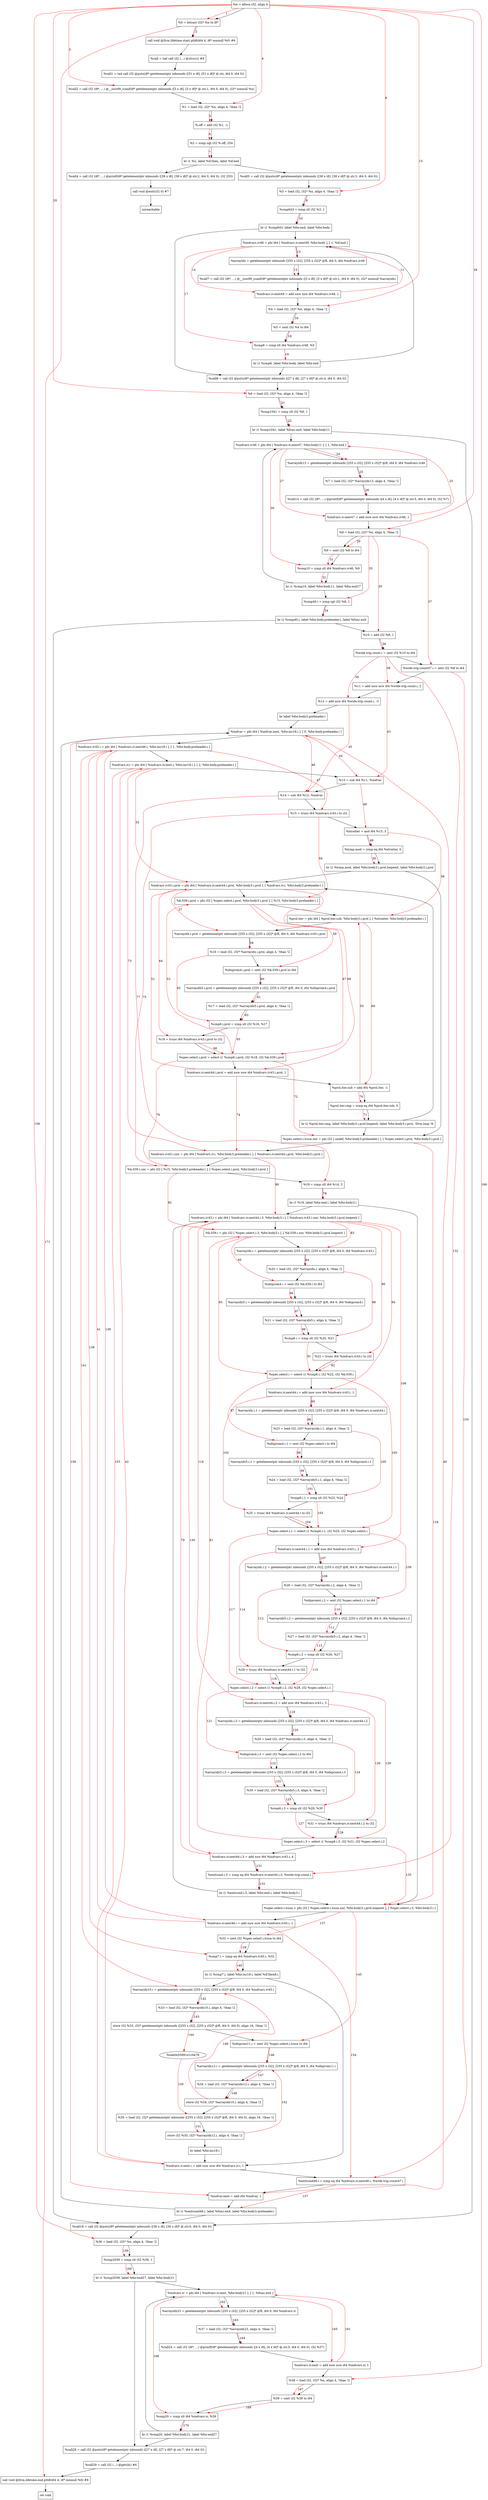digraph "CDFG for'main' function" {
	Node0x55891e1bb3e8[shape=record, label="  %n = alloca i32, align 4"]
	Node0x55891e1bb0c8[shape=record, label="  %0 = bitcast i32* %n to i8*"]
	Node0x55891e1c2088[shape=record, label="  call void @llvm.lifetime.start.p0i8(i64 4, i8* nonnull %0) #6"]
	Node0x55891e1c2238[shape=record, label="  %call = tail call i32 (...) @clrscr() #6"]
	Node0x55891e1c24c0[shape=record, label="  %call1 = tail call i32 @puts(i8* getelementptr inbounds ([51 x i8], [51 x i8]* @.str, i64 0, i64 0))"]
	Node0x55891e1c27b8[shape=record, label="  %call2 = call i32 (i8*, ...) @__isoc99_scanf(i8* getelementptr inbounds ([3 x i8], [3 x i8]* @.str.1, i64 0, i64 0), i32* nonnull %n)"]
	Node0x55891e1c2878[shape=record, label="  %1 = load i32, i32* %n, align 4, !tbaa !2"]
	Node0x55891e1c2940[shape=record, label="  %.off = add i32 %1, -1"]
	Node0x55891e1c29e0[shape=record, label="  %2 = icmp ugt i32 %.off, 254"]
	Node0x55891e1c2c18[shape=record, label="  br i1 %2, label %if.then, label %if.end"]
	Node0x55891e1c2e38[shape=record, label="  %call4 = call i32 (i8*, ...) @printf(i8* getelementptr inbounds ([38 x i8], [38 x i8]* @.str.2, i64 0, i64 0), i32 255)"]
	Node0x55891e1be7e0[shape=record, label="  call void @exit(i32 0) #7"]
	Node0x55891e1be8a0[shape=record, label="  unreachable"]
	Node0x55891e1be990[shape=record, label="  %call5 = call i32 @puts(i8* getelementptr inbounds ([38 x i8], [38 x i8]* @.str.3, i64 0, i64 0))"]
	Node0x55891e1c2b88[shape=record, label="  %3 = load i32, i32* %n, align 4, !tbaa !2"]
	Node0x55891e1bea60[shape=record, label="  %cmp643 = icmp slt i32 %3, 1"]
	Node0x55891e1bee58[shape=record, label="  br i1 %cmp643, label %for.end, label %for.body"]
	Node0x55891e1c4038[shape=record, label="  %indvars.iv48 = phi i64 [ %indvars.iv.next49, %for.body ], [ 1, %if.end ]"]
	Node0x55891e1c4118[shape=record, label="  %arrayidx = getelementptr inbounds [255 x i32], [255 x i32]* @R, i64 0, i64 %indvars.iv48"]
	Node0x55891e1c4208[shape=record, label="  %call7 = call i32 (i8*, ...) @__isoc99_scanf(i8* getelementptr inbounds ([3 x i8], [3 x i8]* @.str.1, i64 0, i64 0), i32* nonnull %arrayidx)"]
	Node0x55891e1c4310[shape=record, label="  %indvars.iv.next49 = add nuw nsw i64 %indvars.iv48, 1"]
	Node0x55891e1bedc8[shape=record, label="  %4 = load i32, i32* %n, align 4, !tbaa !2"]
	Node0x55891e1c43b8[shape=record, label="  %5 = sext i32 %4 to i64"]
	Node0x55891e1c4430[shape=record, label="  %cmp6 = icmp slt i64 %indvars.iv48, %5"]
	Node0x55891e1c44b8[shape=record, label="  br i1 %cmp6, label %for.body, label %for.end"]
	Node0x55891e1c45d0[shape=record, label="  %call8 = call i32 @puts(i8* getelementptr inbounds ([27 x i8], [27 x i8]* @.str.4, i64 0, i64 0))"]
	Node0x55891e1beb48[shape=record, label="  %6 = load i32, i32* %n, align 4, !tbaa !2"]
	Node0x55891e1c46a0[shape=record, label="  %cmp1041 = icmp slt i32 %6, 1"]
	Node0x55891e1c48a8[shape=record, label="  br i1 %cmp1041, label %func.exit, label %for.body11"]
	Node0x55891e1c4978[shape=record, label="  %indvars.iv46 = phi i64 [ %indvars.iv.next47, %for.body11 ], [ 1, %for.end ]"]
	Node0x55891e1c4a58[shape=record, label="  %arrayidx13 = getelementptr inbounds [255 x i32], [255 x i32]* @R, i64 0, i64 %indvars.iv46"]
	Node0x55891e1c4af8[shape=record, label="  %7 = load i32, i32* %arrayidx13, align 4, !tbaa !2"]
	Node0x55891e1c4c28[shape=record, label="  %call14 = call i32 (i8*, ...) @printf(i8* getelementptr inbounds ([4 x i8], [4 x i8]* @.str.5, i64 0, i64 0), i32 %7)"]
	Node0x55891e1c5050[shape=record, label="  %indvars.iv.next47 = add nuw nsw i64 %indvars.iv46, 1"]
	Node0x55891e1c4818[shape=record, label="  %8 = load i32, i32* %n, align 4, !tbaa !2"]
	Node0x55891e1c5138[shape=record, label="  %9 = sext i32 %8 to i64"]
	Node0x55891e1c51b0[shape=record, label="  %cmp10 = icmp slt i64 %indvars.iv46, %9"]
	Node0x55891e1c5298[shape=record, label="  br i1 %cmp10, label %for.body11, label %for.end17"]
	Node0x55891e1c5310[shape=record, label="  %cmp40.i = icmp sgt i32 %8, 1"]
	Node0x55891e1c5458[shape=record, label="  br i1 %cmp40.i, label %for.body.preheader.i, label %func.exit"]
	Node0x55891e1c5500[shape=record, label="  %10 = add i32 %8, 1"]
	Node0x55891e1c5208[shape=record, label="  %wide.trip.count.i = zext i32 %10 to i64"]
	Node0x55891e1c5588[shape=record, label="  %wide.trip.count47.i = zext i32 %8 to i64"]
	Node0x55891e1c5690[shape=record, label="  %11 = add nuw nsw i64 %wide.trip.count.i, 2"]
	Node0x55891e1c5700[shape=record, label="  %12 = add nsw i64 %wide.trip.count.i, -3"]
	Node0x55891e1c5808[shape=record, label="  br label %for.body3.preheader.i"]
	Node0x55891e1c5998[shape=record, label="  %indvar = phi i64 [ %indvar.next, %for.inc18.i ], [ 0, %for.body.preheader.i ]"]
	Node0x55891e1c5b18[shape=record, label="  %indvars.iv45.i = phi i64 [ %indvars.iv.next46.i, %for.inc18.i ], [ 1, %for.body.preheader.i ]"]
	Node0x55891e1c5cc8[shape=record, label="  %indvars.iv.i = phi i64 [ %indvars.iv.next.i, %for.inc18.i ], [ 2, %for.body.preheader.i ]"]
	Node0x55891e1c5d90[shape=record, label="  %13 = sub i64 %11, %indvar"]
	Node0x55891e1c5e00[shape=record, label="  %14 = sub i64 %12, %indvar"]
	Node0x55891e1c5e58[shape=record, label="  %15 = trunc i64 %indvars.iv45.i to i32"]
	Node0x55891e1c5ed0[shape=record, label="  %xtraiter = and i64 %13, 3"]
	Node0x55891e1c5f40[shape=record, label="  %lcmp.mod = icmp eq i64 %xtraiter, 0"]
	Node0x55891e1c6248[shape=record, label="  br i1 %lcmp.mod, label %for.body3.i.prol.loopexit, label %for.body3.i.prol"]
	Node0x55891e1c6398[shape=record, label="  %indvars.iv43.i.prol = phi i64 [ %indvars.iv.next44.i.prol, %for.body3.i.prol ], [ %indvars.iv.i, %for.body3.preheader.i ]"]
	Node0x55891e1c6528[shape=record, label="  %k.039.i.prol = phi i32 [ %spec.select.i.prol, %for.body3.i.prol ], [ %15, %for.body3.preheader.i ]"]
	Node0x55891e1c66b8[shape=record, label="  %prol.iter = phi i64 [ %prol.iter.sub, %for.body3.i.prol ], [ %xtraiter, %for.body3.preheader.i ]"]
	Node0x55891e1c67c8[shape=record, label="  %arrayidx.i.prol = getelementptr inbounds [255 x i32], [255 x i32]* @R, i64 0, i64 %indvars.iv43.i.prol"]
	Node0x55891e1c6838[shape=record, label="  %16 = load i32, i32* %arrayidx.i.prol, align 4, !tbaa !2"]
	Node0x55891e1c6898[shape=record, label="  %idxprom4.i.prol = sext i32 %k.039.i.prol to i64"]
	Node0x55891e1c6958[shape=record, label="  %arrayidx5.i.prol = getelementptr inbounds [255 x i32], [255 x i32]* @R, i64 0, i64 %idxprom4.i.prol"]
	Node0x55891e1c6a28[shape=record, label="  %17 = load i32, i32* %arrayidx5.i.prol, align 4, !tbaa !2"]
	Node0x55891e1c6aa0[shape=record, label="  %cmp6.i.prol = icmp slt i32 %16, %17"]
	Node0x55891e1c6b28[shape=record, label="  %18 = trunc i64 %indvars.iv43.i.prol to i32"]
	Node0x55891e1c50d8[shape=record, label="  %spec.select.i.prol = select i1 %cmp6.i.prol, i32 %18, i32 %k.039.i.prol"]
	Node0x55891e1c71c0[shape=record, label="  %indvars.iv.next44.i.prol = add nuw nsw i64 %indvars.iv43.i.prol, 1"]
	Node0x55891e1c7230[shape=record, label="  %prol.iter.sub = add i64 %prol.iter, -1"]
	Node0x55891e1c72a0[shape=record, label="  %prol.iter.cmp = icmp eq i64 %prol.iter.sub, 0"]
	Node0x55891e1c7328[shape=record, label="  br i1 %prol.iter.cmp, label %for.body3.i.prol.loopexit, label %for.body3.i.prol, !llvm.loop !6"]
	Node0x55891e1c7488[shape=record, label="  %spec.select.i.lcssa.unr = phi i32 [ undef, %for.body3.preheader.i ], [ %spec.select.i.prol, %for.body3.i.prol ]"]
	Node0x55891e1c7528[shape=record, label="  %indvars.iv43.i.unr = phi i64 [ %indvars.iv.i, %for.body3.preheader.i ], [ %indvars.iv.next44.i.prol, %for.body3.i.prol ]"]
	Node0x55891e1c75c8[shape=record, label="  %k.039.i.unr = phi i32 [ %15, %for.body3.preheader.i ], [ %spec.select.i.prol, %for.body3.i.prol ]"]
	Node0x55891e1c7690[shape=record, label="  %19 = icmp ult i64 %14, 3"]
	Node0x55891e1c77b8[shape=record, label="  br i1 %19, label %for.end.i, label %for.body3.i"]
	Node0x55891e1c7858[shape=record, label="  %indvars.iv43.i = phi i64 [ %indvars.iv.next44.i.3, %for.body3.i ], [ %indvars.iv43.i.unr, %for.body3.i.prol.loopexit ]"]
	Node0x55891e1c7988[shape=record, label="  %k.039.i = phi i32 [ %spec.select.i.3, %for.body3.i ], [ %k.039.i.unr, %for.body3.i.prol.loopexit ]"]
	Node0x55891e1c7a88[shape=record, label="  %arrayidx.i = getelementptr inbounds [255 x i32], [255 x i32]* @R, i64 0, i64 %indvars.iv43.i"]
	Node0x55891e1c64a8[shape=record, label="  %20 = load i32, i32* %arrayidx.i, align 4, !tbaa !2"]
	Node0x55891e1c7af8[shape=record, label="  %idxprom4.i = sext i32 %k.039.i to i64"]
	Node0x55891e1c7b88[shape=record, label="  %arrayidx5.i = getelementptr inbounds [255 x i32], [255 x i32]* @R, i64 0, i64 %idxprom4.i"]
	Node0x55891e1c7c28[shape=record, label="  %21 = load i32, i32* %arrayidx5.i, align 4, !tbaa !2"]
	Node0x55891e1c7ca0[shape=record, label="  %cmp6.i = icmp slt i32 %20, %21"]
	Node0x55891e1c7d18[shape=record, label="  %22 = trunc i64 %indvars.iv43.i to i32"]
	Node0x55891e1c7da8[shape=record, label="  %spec.select.i = select i1 %cmp6.i, i32 %22, i32 %k.039.i"]
	Node0x55891e1c7e80[shape=record, label="  %indvars.iv.next44.i = add nuw nsw i64 %indvars.iv43.i, 1"]
	Node0x55891e1c7f98[shape=record, label="  %arrayidx.i.1 = getelementptr inbounds [255 x i32], [255 x i32]* @R, i64 0, i64 %indvars.iv.next44.i"]
	Node0x55891e1c8008[shape=record, label="  %23 = load i32, i32* %arrayidx.i.1, align 4, !tbaa !2"]
	Node0x55891e1c8068[shape=record, label="  %idxprom4.i.1 = sext i32 %spec.select.i to i64"]
	Node0x55891e1c80f8[shape=record, label="  %arrayidx5.i.1 = getelementptr inbounds [255 x i32], [255 x i32]* @R, i64 0, i64 %idxprom4.i.1"]
	Node0x55891e1c8198[shape=record, label="  %24 = load i32, i32* %arrayidx5.i.1, align 4, !tbaa !2"]
	Node0x55891e1c8210[shape=record, label="  %cmp6.i.1 = icmp slt i32 %23, %24"]
	Node0x55891e1c82f8[shape=record, label="  %25 = trunc i64 %indvars.iv.next44.i to i32"]
	Node0x55891e1c8388[shape=record, label="  %spec.select.i.1 = select i1 %cmp6.i.1, i32 %25, i32 %spec.select.i"]
	Node0x55891e1c8400[shape=record, label="  %indvars.iv.next44.i.1 = add nsw i64 %indvars.iv43.i, 2"]
	Node0x55891e1c84e8[shape=record, label="  %arrayidx.i.2 = getelementptr inbounds [255 x i32], [255 x i32]* @R, i64 0, i64 %indvars.iv.next44.i.1"]
	Node0x55891e1c8558[shape=record, label="  %26 = load i32, i32* %arrayidx.i.2, align 4, !tbaa !2"]
	Node0x55891e1c85b8[shape=record, label="  %idxprom4.i.2 = sext i32 %spec.select.i.1 to i64"]
	Node0x55891e1c8648[shape=record, label="  %arrayidx5.i.2 = getelementptr inbounds [255 x i32], [255 x i32]* @R, i64 0, i64 %idxprom4.i.2"]
	Node0x55891e1c86e8[shape=record, label="  %27 = load i32, i32* %arrayidx5.i.2, align 4, !tbaa !2"]
	Node0x55891e1c8760[shape=record, label="  %cmp6.i.2 = icmp slt i32 %26, %27"]
	Node0x55891e1c8848[shape=record, label="  %28 = trunc i64 %indvars.iv.next44.i.1 to i32"]
	Node0x55891e1c88d8[shape=record, label="  %spec.select.i.2 = select i1 %cmp6.i.2, i32 %28, i32 %spec.select.i.1"]
	Node0x55891e1c8950[shape=record, label="  %indvars.iv.next44.i.2 = add nsw i64 %indvars.iv43.i, 3"]
	Node0x55891e1c8a38[shape=record, label="  %arrayidx.i.3 = getelementptr inbounds [255 x i32], [255 x i32]* @R, i64 0, i64 %indvars.iv.next44.i.2"]
	Node0x55891e1c8aa8[shape=record, label="  %29 = load i32, i32* %arrayidx.i.3, align 4, !tbaa !2"]
	Node0x55891e1c8b08[shape=record, label="  %idxprom4.i.3 = sext i32 %spec.select.i.2 to i64"]
	Node0x55891e1c8b98[shape=record, label="  %arrayidx5.i.3 = getelementptr inbounds [255 x i32], [255 x i32]* @R, i64 0, i64 %idxprom4.i.3"]
	Node0x55891e1c8c38[shape=record, label="  %30 = load i32, i32* %arrayidx5.i.3, align 4, !tbaa !2"]
	Node0x55891e1c8cb0[shape=record, label="  %cmp6.i.3 = icmp slt i32 %29, %30"]
	Node0x55891e1c8d98[shape=record, label="  %31 = trunc i64 %indvars.iv.next44.i.2 to i32"]
	Node0x55891e1c8e28[shape=record, label="  %spec.select.i.3 = select i1 %cmp6.i.3, i32 %31, i32 %spec.select.i.2"]
	Node0x55891e1c8ea0[shape=record, label="  %indvars.iv.next44.i.3 = add nsw i64 %indvars.iv43.i, 4"]
	Node0x55891e1c8f10[shape=record, label="  %exitcond.i.3 = icmp eq i64 %indvars.iv.next44.i.3, %wide.trip.count.i"]
	Node0x55891e1c8f98[shape=record, label="  br i1 %exitcond.i.3, label %for.end.i, label %for.body3.i"]
	Node0x55891e1c8fe8[shape=record, label="  %spec.select.i.lcssa = phi i32 [ %spec.select.i.lcssa.unr, %for.body3.i.prol.loopexit ], [ %spec.select.i.3, %for.body3.i ]"]
	Node0x55891e1c90b0[shape=record, label="  %indvars.iv.next46.i = add nuw nsw i64 %indvars.iv45.i, 1"]
	Node0x55891e1c5a78[shape=record, label="  %32 = zext i32 %spec.select.i.lcssa to i64"]
	Node0x55891e1c9330[shape=record, label="  %cmp7.i = icmp eq i64 %indvars.iv45.i, %32"]
	Node0x55891e1c9408[shape=record, label="  br i1 %cmp7.i, label %for.inc18.i, label %if.then8.i"]
	Node0x55891e1c9498[shape=record, label="  %arrayidx10.i = getelementptr inbounds [255 x i32], [255 x i32]* @R, i64 0, i64 %indvars.iv45.i"]
	Node0x55891e1c6088[shape=record, label="  %33 = load i32, i32* %arrayidx10.i, align 4, !tbaa !2"]
	Node0x55891e1c9520[shape=record, label="  store i32 %33, i32* getelementptr inbounds ([255 x i32], [255 x i32]* @R, i64 0, i64 0), align 16, !tbaa !2"]
	Node0x55891e1c6608[shape=record, label="  %idxprom11.i = sext i32 %spec.select.i.lcssa to i64"]
	Node0x55891e1c95b8[shape=record, label="  %arrayidx12.i = getelementptr inbounds [255 x i32], [255 x i32]* @R, i64 0, i64 %idxprom11.i"]
	Node0x55891e1c6198[shape=record, label="  %34 = load i32, i32* %arrayidx12.i, align 4, !tbaa !2"]
	Node0x55891e1c9640[shape=record, label="  store i32 %34, i32* %arrayidx10.i, align 4, !tbaa !2"]
	Node0x55891e1c96a8[shape=record, label="  %35 = load i32, i32* getelementptr inbounds ([255 x i32], [255 x i32]* @R, i64 0, i64 0), align 16, !tbaa !2"]
	Node0x55891e1c9720[shape=record, label="  store i32 %35, i32* %arrayidx12.i, align 4, !tbaa !2"]
	Node0x55891e1c9788[shape=record, label="  br label %for.inc18.i"]
	Node0x55891e1c9830[shape=record, label="  %indvars.iv.next.i = add nuw nsw i64 %indvars.iv.i, 1"]
	Node0x55891e1c98d0[shape=record, label="  %exitcond48.i = icmp eq i64 %indvars.iv.next46.i, %wide.trip.count47.i"]
	Node0x55891e1c9940[shape=record, label="  %indvar.next = add i64 %indvar, 1"]
	Node0x55891e1c99c8[shape=record, label="  br i1 %exitcond48.i, label %func.exit, label %for.body3.preheader.i"]
	Node0x55891e1c9ac0[shape=record, label="  %call18 = call i32 @puts(i8* getelementptr inbounds ([36 x i8], [36 x i8]* @.str.6, i64 0, i64 0))"]
	Node0x55891e1c4768[shape=record, label="  %36 = load i32, i32* %n, align 4, !tbaa !2"]
	Node0x55891e1c9b90[shape=record, label="  %cmp2039 = icmp slt i32 %36, 1"]
	Node0x55891e1c6c08[shape=record, label="  br i1 %cmp2039, label %for.end27, label %for.body21"]
	Node0x55891e1c6c88[shape=record, label="  %indvars.iv = phi i64 [ %indvars.iv.next, %for.body21 ], [ 1, %func.exit ]"]
	Node0x55891e1c6d98[shape=record, label="  %arrayidx23 = getelementptr inbounds [255 x i32], [255 x i32]* @R, i64 0, i64 %indvars.iv"]
	Node0x55891e1c58e8[shape=record, label="  %37 = load i32, i32* %arrayidx23, align 4, !tbaa !2"]
	Node0x55891e1c6e88[shape=record, label="  %call24 = call i32 (i8*, ...) @printf(i8* getelementptr inbounds ([4 x i8], [4 x i8]* @.str.5, i64 0, i64 0), i32 %37)"]
	Node0x55891e1c6f60[shape=record, label="  %indvars.iv.next = add nuw nsw i64 %indvars.iv, 1"]
	Node0x55891e1c5c28[shape=record, label="  %38 = load i32, i32* %n, align 4, !tbaa !2"]
	Node0x55891e1c6fb8[shape=record, label="  %39 = sext i32 %38 to i64"]
	Node0x55891e1c7030[shape=record, label="  %cmp20 = icmp slt i64 %indvars.iv, %39"]
	Node0x55891e1c70d8[shape=record, label="  br i1 %cmp20, label %for.body21, label %for.end27"]
	Node0x55891e1ca8f0[shape=record, label="  %call28 = call i32 @puts(i8* getelementptr inbounds ([27 x i8], [27 x i8]* @.str.7, i64 0, i64 0))"]
	Node0x55891e1c3018[shape=record, label="  %call29 = call i32 (...) @getch() #6"]
	Node0x55891e1c31e8[shape=record, label="  call void @llvm.lifetime.end.p0i8(i64 4, i8* nonnull %0) #6"]
	Node0x55891e1c3290[shape=record, label="  ret void"]
	Node0x55891e1bb3e8 -> Node0x55891e1bb0c8
	Node0x55891e1bb0c8 -> Node0x55891e1c2088
	Node0x55891e1c2088 -> Node0x55891e1c2238
	Node0x55891e1c2238 -> Node0x55891e1c24c0
	Node0x55891e1c24c0 -> Node0x55891e1c27b8
	Node0x55891e1c27b8 -> Node0x55891e1c2878
	Node0x55891e1c2878 -> Node0x55891e1c2940
	Node0x55891e1c2940 -> Node0x55891e1c29e0
	Node0x55891e1c29e0 -> Node0x55891e1c2c18
	Node0x55891e1c2c18 -> Node0x55891e1c2e38
	Node0x55891e1c2c18 -> Node0x55891e1be990
	Node0x55891e1c2e38 -> Node0x55891e1be7e0
	Node0x55891e1be7e0 -> Node0x55891e1be8a0
	Node0x55891e1be990 -> Node0x55891e1c2b88
	Node0x55891e1c2b88 -> Node0x55891e1bea60
	Node0x55891e1bea60 -> Node0x55891e1bee58
	Node0x55891e1bee58 -> Node0x55891e1c45d0
	Node0x55891e1bee58 -> Node0x55891e1c4038
	Node0x55891e1c4038 -> Node0x55891e1c4118
	Node0x55891e1c4118 -> Node0x55891e1c4208
	Node0x55891e1c4208 -> Node0x55891e1c4310
	Node0x55891e1c4310 -> Node0x55891e1bedc8
	Node0x55891e1bedc8 -> Node0x55891e1c43b8
	Node0x55891e1c43b8 -> Node0x55891e1c4430
	Node0x55891e1c4430 -> Node0x55891e1c44b8
	Node0x55891e1c44b8 -> Node0x55891e1c4038
	Node0x55891e1c44b8 -> Node0x55891e1c45d0
	Node0x55891e1c45d0 -> Node0x55891e1beb48
	Node0x55891e1beb48 -> Node0x55891e1c46a0
	Node0x55891e1c46a0 -> Node0x55891e1c48a8
	Node0x55891e1c48a8 -> Node0x55891e1c9ac0
	Node0x55891e1c48a8 -> Node0x55891e1c4978
	Node0x55891e1c4978 -> Node0x55891e1c4a58
	Node0x55891e1c4a58 -> Node0x55891e1c4af8
	Node0x55891e1c4af8 -> Node0x55891e1c4c28
	Node0x55891e1c4c28 -> Node0x55891e1c5050
	Node0x55891e1c5050 -> Node0x55891e1c4818
	Node0x55891e1c4818 -> Node0x55891e1c5138
	Node0x55891e1c5138 -> Node0x55891e1c51b0
	Node0x55891e1c51b0 -> Node0x55891e1c5298
	Node0x55891e1c5298 -> Node0x55891e1c4978
	Node0x55891e1c5298 -> Node0x55891e1c5310
	Node0x55891e1c5310 -> Node0x55891e1c5458
	Node0x55891e1c5458 -> Node0x55891e1c5500
	Node0x55891e1c5458 -> Node0x55891e1c9ac0
	Node0x55891e1c5500 -> Node0x55891e1c5208
	Node0x55891e1c5208 -> Node0x55891e1c5588
	Node0x55891e1c5588 -> Node0x55891e1c5690
	Node0x55891e1c5690 -> Node0x55891e1c5700
	Node0x55891e1c5700 -> Node0x55891e1c5808
	Node0x55891e1c5808 -> Node0x55891e1c5998
	Node0x55891e1c5998 -> Node0x55891e1c5b18
	Node0x55891e1c5b18 -> Node0x55891e1c5cc8
	Node0x55891e1c5cc8 -> Node0x55891e1c5d90
	Node0x55891e1c5d90 -> Node0x55891e1c5e00
	Node0x55891e1c5e00 -> Node0x55891e1c5e58
	Node0x55891e1c5e58 -> Node0x55891e1c5ed0
	Node0x55891e1c5ed0 -> Node0x55891e1c5f40
	Node0x55891e1c5f40 -> Node0x55891e1c6248
	Node0x55891e1c6248 -> Node0x55891e1c7488
	Node0x55891e1c6248 -> Node0x55891e1c6398
	Node0x55891e1c6398 -> Node0x55891e1c6528
	Node0x55891e1c6528 -> Node0x55891e1c66b8
	Node0x55891e1c66b8 -> Node0x55891e1c67c8
	Node0x55891e1c67c8 -> Node0x55891e1c6838
	Node0x55891e1c6838 -> Node0x55891e1c6898
	Node0x55891e1c6898 -> Node0x55891e1c6958
	Node0x55891e1c6958 -> Node0x55891e1c6a28
	Node0x55891e1c6a28 -> Node0x55891e1c6aa0
	Node0x55891e1c6aa0 -> Node0x55891e1c6b28
	Node0x55891e1c6b28 -> Node0x55891e1c50d8
	Node0x55891e1c50d8 -> Node0x55891e1c71c0
	Node0x55891e1c71c0 -> Node0x55891e1c7230
	Node0x55891e1c7230 -> Node0x55891e1c72a0
	Node0x55891e1c72a0 -> Node0x55891e1c7328
	Node0x55891e1c7328 -> Node0x55891e1c7488
	Node0x55891e1c7328 -> Node0x55891e1c6398
	Node0x55891e1c7488 -> Node0x55891e1c7528
	Node0x55891e1c7528 -> Node0x55891e1c75c8
	Node0x55891e1c75c8 -> Node0x55891e1c7690
	Node0x55891e1c7690 -> Node0x55891e1c77b8
	Node0x55891e1c77b8 -> Node0x55891e1c8fe8
	Node0x55891e1c77b8 -> Node0x55891e1c7858
	Node0x55891e1c7858 -> Node0x55891e1c7988
	Node0x55891e1c7988 -> Node0x55891e1c7a88
	Node0x55891e1c7a88 -> Node0x55891e1c64a8
	Node0x55891e1c64a8 -> Node0x55891e1c7af8
	Node0x55891e1c7af8 -> Node0x55891e1c7b88
	Node0x55891e1c7b88 -> Node0x55891e1c7c28
	Node0x55891e1c7c28 -> Node0x55891e1c7ca0
	Node0x55891e1c7ca0 -> Node0x55891e1c7d18
	Node0x55891e1c7d18 -> Node0x55891e1c7da8
	Node0x55891e1c7da8 -> Node0x55891e1c7e80
	Node0x55891e1c7e80 -> Node0x55891e1c7f98
	Node0x55891e1c7f98 -> Node0x55891e1c8008
	Node0x55891e1c8008 -> Node0x55891e1c8068
	Node0x55891e1c8068 -> Node0x55891e1c80f8
	Node0x55891e1c80f8 -> Node0x55891e1c8198
	Node0x55891e1c8198 -> Node0x55891e1c8210
	Node0x55891e1c8210 -> Node0x55891e1c82f8
	Node0x55891e1c82f8 -> Node0x55891e1c8388
	Node0x55891e1c8388 -> Node0x55891e1c8400
	Node0x55891e1c8400 -> Node0x55891e1c84e8
	Node0x55891e1c84e8 -> Node0x55891e1c8558
	Node0x55891e1c8558 -> Node0x55891e1c85b8
	Node0x55891e1c85b8 -> Node0x55891e1c8648
	Node0x55891e1c8648 -> Node0x55891e1c86e8
	Node0x55891e1c86e8 -> Node0x55891e1c8760
	Node0x55891e1c8760 -> Node0x55891e1c8848
	Node0x55891e1c8848 -> Node0x55891e1c88d8
	Node0x55891e1c88d8 -> Node0x55891e1c8950
	Node0x55891e1c8950 -> Node0x55891e1c8a38
	Node0x55891e1c8a38 -> Node0x55891e1c8aa8
	Node0x55891e1c8aa8 -> Node0x55891e1c8b08
	Node0x55891e1c8b08 -> Node0x55891e1c8b98
	Node0x55891e1c8b98 -> Node0x55891e1c8c38
	Node0x55891e1c8c38 -> Node0x55891e1c8cb0
	Node0x55891e1c8cb0 -> Node0x55891e1c8d98
	Node0x55891e1c8d98 -> Node0x55891e1c8e28
	Node0x55891e1c8e28 -> Node0x55891e1c8ea0
	Node0x55891e1c8ea0 -> Node0x55891e1c8f10
	Node0x55891e1c8f10 -> Node0x55891e1c8f98
	Node0x55891e1c8f98 -> Node0x55891e1c8fe8
	Node0x55891e1c8f98 -> Node0x55891e1c7858
	Node0x55891e1c8fe8 -> Node0x55891e1c90b0
	Node0x55891e1c90b0 -> Node0x55891e1c5a78
	Node0x55891e1c5a78 -> Node0x55891e1c9330
	Node0x55891e1c9330 -> Node0x55891e1c9408
	Node0x55891e1c9408 -> Node0x55891e1c9830
	Node0x55891e1c9408 -> Node0x55891e1c9498
	Node0x55891e1c9498 -> Node0x55891e1c6088
	Node0x55891e1c6088 -> Node0x55891e1c9520
	Node0x55891e1c9520 -> Node0x55891e1c6608
	Node0x55891e1c6608 -> Node0x55891e1c95b8
	Node0x55891e1c95b8 -> Node0x55891e1c6198
	Node0x55891e1c6198 -> Node0x55891e1c9640
	Node0x55891e1c9640 -> Node0x55891e1c96a8
	Node0x55891e1c96a8 -> Node0x55891e1c9720
	Node0x55891e1c9720 -> Node0x55891e1c9788
	Node0x55891e1c9788 -> Node0x55891e1c9830
	Node0x55891e1c9830 -> Node0x55891e1c98d0
	Node0x55891e1c98d0 -> Node0x55891e1c9940
	Node0x55891e1c9940 -> Node0x55891e1c99c8
	Node0x55891e1c99c8 -> Node0x55891e1c9ac0
	Node0x55891e1c99c8 -> Node0x55891e1c5998
	Node0x55891e1c9ac0 -> Node0x55891e1c4768
	Node0x55891e1c4768 -> Node0x55891e1c9b90
	Node0x55891e1c9b90 -> Node0x55891e1c6c08
	Node0x55891e1c6c08 -> Node0x55891e1ca8f0
	Node0x55891e1c6c08 -> Node0x55891e1c6c88
	Node0x55891e1c6c88 -> Node0x55891e1c6d98
	Node0x55891e1c6d98 -> Node0x55891e1c58e8
	Node0x55891e1c58e8 -> Node0x55891e1c6e88
	Node0x55891e1c6e88 -> Node0x55891e1c6f60
	Node0x55891e1c6f60 -> Node0x55891e1c5c28
	Node0x55891e1c5c28 -> Node0x55891e1c6fb8
	Node0x55891e1c6fb8 -> Node0x55891e1c7030
	Node0x55891e1c7030 -> Node0x55891e1c70d8
	Node0x55891e1c70d8 -> Node0x55891e1c6c88
	Node0x55891e1c70d8 -> Node0x55891e1ca8f0
	Node0x55891e1ca8f0 -> Node0x55891e1c3018
	Node0x55891e1c3018 -> Node0x55891e1c31e8
	Node0x55891e1c31e8 -> Node0x55891e1c3290
edge [color=red]
	Node0x55891e1bb3e8 -> Node0x55891e1bb0c8[label="1"]
	Node0x55891e1bb0c8 -> Node0x55891e1c2088[label="2"]
	Node0x55891e1bb3e8 -> Node0x55891e1c27b8[label="3"]
	Node0x55891e1bb3e8 -> Node0x55891e1c2878[label="4"]
	Node0x55891e1c2878 -> Node0x55891e1c2940[label="5"]
	Node0x55891e1c2940 -> Node0x55891e1c29e0[label="6"]
	Node0x55891e1c29e0 -> Node0x55891e1c2c18[label="7"]
	Node0x55891e1bb3e8 -> Node0x55891e1c2b88[label="8"]
	Node0x55891e1c2b88 -> Node0x55891e1bea60[label="9"]
	Node0x55891e1bea60 -> Node0x55891e1bee58[label="10"]
	Node0x55891e1c4310 -> Node0x55891e1c4038[label="11"]
	Node0x55891e1c4038 -> Node0x55891e1c4118[label="12"]
	Node0x55891e1c4118 -> Node0x55891e1c4208[label="13"]
	Node0x55891e1c4038 -> Node0x55891e1c4310[label="14"]
	Node0x55891e1bb3e8 -> Node0x55891e1bedc8[label="15"]
	Node0x55891e1bedc8 -> Node0x55891e1c43b8[label="16"]
	Node0x55891e1c4038 -> Node0x55891e1c4430[label="17"]
	Node0x55891e1c43b8 -> Node0x55891e1c4430[label="18"]
	Node0x55891e1c4430 -> Node0x55891e1c44b8[label="19"]
	Node0x55891e1bb3e8 -> Node0x55891e1beb48[label="20"]
	Node0x55891e1beb48 -> Node0x55891e1c46a0[label="21"]
	Node0x55891e1c46a0 -> Node0x55891e1c48a8[label="22"]
	Node0x55891e1c5050 -> Node0x55891e1c4978[label="23"]
	Node0x55891e1c4978 -> Node0x55891e1c4a58[label="24"]
	Node0x55891e1c4a58 -> Node0x55891e1c4af8[label="25"]
	Node0x55891e1c4af8 -> Node0x55891e1c4c28[label="26"]
	Node0x55891e1c4978 -> Node0x55891e1c5050[label="27"]
	Node0x55891e1bb3e8 -> Node0x55891e1c4818[label="28"]
	Node0x55891e1c4818 -> Node0x55891e1c5138[label="29"]
	Node0x55891e1c4978 -> Node0x55891e1c51b0[label="30"]
	Node0x55891e1c5138 -> Node0x55891e1c51b0[label="31"]
	Node0x55891e1c51b0 -> Node0x55891e1c5298[label="32"]
	Node0x55891e1c4818 -> Node0x55891e1c5310[label="33"]
	Node0x55891e1c5310 -> Node0x55891e1c5458[label="34"]
	Node0x55891e1c4818 -> Node0x55891e1c5500[label="35"]
	Node0x55891e1c5500 -> Node0x55891e1c5208[label="36"]
	Node0x55891e1c4818 -> Node0x55891e1c5588[label="37"]
	Node0x55891e1c5208 -> Node0x55891e1c5690[label="38"]
	Node0x55891e1c5208 -> Node0x55891e1c5700[label="39"]
	Node0x55891e1c9940 -> Node0x55891e1c5998[label="40"]
	Node0x55891e1c90b0 -> Node0x55891e1c5b18[label="41"]
	Node0x55891e1c9830 -> Node0x55891e1c5cc8[label="42"]
	Node0x55891e1c5690 -> Node0x55891e1c5d90[label="43"]
	Node0x55891e1c5998 -> Node0x55891e1c5d90[label="44"]
	Node0x55891e1c5700 -> Node0x55891e1c5e00[label="45"]
	Node0x55891e1c5998 -> Node0x55891e1c5e00[label="46"]
	Node0x55891e1c5b18 -> Node0x55891e1c5e58[label="47"]
	Node0x55891e1c5d90 -> Node0x55891e1c5ed0[label="48"]
	Node0x55891e1c5ed0 -> Node0x55891e1c5f40[label="49"]
	Node0x55891e1c5f40 -> Node0x55891e1c6248[label="50"]
	Node0x55891e1c71c0 -> Node0x55891e1c6398[label="51"]
	Node0x55891e1c5cc8 -> Node0x55891e1c6398[label="52"]
	Node0x55891e1c50d8 -> Node0x55891e1c6528[label="53"]
	Node0x55891e1c5e58 -> Node0x55891e1c6528[label="54"]
	Node0x55891e1c7230 -> Node0x55891e1c66b8[label="55"]
	Node0x55891e1c5ed0 -> Node0x55891e1c66b8[label="56"]
	Node0x55891e1c6398 -> Node0x55891e1c67c8[label="57"]
	Node0x55891e1c67c8 -> Node0x55891e1c6838[label="58"]
	Node0x55891e1c6528 -> Node0x55891e1c6898[label="59"]
	Node0x55891e1c6898 -> Node0x55891e1c6958[label="60"]
	Node0x55891e1c6958 -> Node0x55891e1c6a28[label="61"]
	Node0x55891e1c6838 -> Node0x55891e1c6aa0[label="62"]
	Node0x55891e1c6a28 -> Node0x55891e1c6aa0[label="63"]
	Node0x55891e1c6398 -> Node0x55891e1c6b28[label="64"]
	Node0x55891e1c6aa0 -> Node0x55891e1c50d8[label="65"]
	Node0x55891e1c6b28 -> Node0x55891e1c50d8[label="66"]
	Node0x55891e1c6528 -> Node0x55891e1c50d8[label="67"]
	Node0x55891e1c6398 -> Node0x55891e1c71c0[label="68"]
	Node0x55891e1c66b8 -> Node0x55891e1c7230[label="69"]
	Node0x55891e1c7230 -> Node0x55891e1c72a0[label="70"]
	Node0x55891e1c72a0 -> Node0x55891e1c7328[label="71"]
	Node0x55891e1c50d8 -> Node0x55891e1c7488[label="72"]
	Node0x55891e1c5cc8 -> Node0x55891e1c7528[label="73"]
	Node0x55891e1c71c0 -> Node0x55891e1c7528[label="74"]
	Node0x55891e1c5e58 -> Node0x55891e1c75c8[label="75"]
	Node0x55891e1c50d8 -> Node0x55891e1c75c8[label="76"]
	Node0x55891e1c5e00 -> Node0x55891e1c7690[label="77"]
	Node0x55891e1c7690 -> Node0x55891e1c77b8[label="78"]
	Node0x55891e1c8ea0 -> Node0x55891e1c7858[label="79"]
	Node0x55891e1c7528 -> Node0x55891e1c7858[label="80"]
	Node0x55891e1c8e28 -> Node0x55891e1c7988[label="81"]
	Node0x55891e1c75c8 -> Node0x55891e1c7988[label="82"]
	Node0x55891e1c7858 -> Node0x55891e1c7a88[label="83"]
	Node0x55891e1c7a88 -> Node0x55891e1c64a8[label="84"]
	Node0x55891e1c7988 -> Node0x55891e1c7af8[label="85"]
	Node0x55891e1c7af8 -> Node0x55891e1c7b88[label="86"]
	Node0x55891e1c7b88 -> Node0x55891e1c7c28[label="87"]
	Node0x55891e1c64a8 -> Node0x55891e1c7ca0[label="88"]
	Node0x55891e1c7c28 -> Node0x55891e1c7ca0[label="89"]
	Node0x55891e1c7858 -> Node0x55891e1c7d18[label="90"]
	Node0x55891e1c7ca0 -> Node0x55891e1c7da8[label="91"]
	Node0x55891e1c7d18 -> Node0x55891e1c7da8[label="92"]
	Node0x55891e1c7988 -> Node0x55891e1c7da8[label="93"]
	Node0x55891e1c7858 -> Node0x55891e1c7e80[label="94"]
	Node0x55891e1c7e80 -> Node0x55891e1c7f98[label="95"]
	Node0x55891e1c7f98 -> Node0x55891e1c8008[label="96"]
	Node0x55891e1c7da8 -> Node0x55891e1c8068[label="97"]
	Node0x55891e1c8068 -> Node0x55891e1c80f8[label="98"]
	Node0x55891e1c80f8 -> Node0x55891e1c8198[label="99"]
	Node0x55891e1c8008 -> Node0x55891e1c8210[label="100"]
	Node0x55891e1c8198 -> Node0x55891e1c8210[label="101"]
	Node0x55891e1c7e80 -> Node0x55891e1c82f8[label="102"]
	Node0x55891e1c8210 -> Node0x55891e1c8388[label="103"]
	Node0x55891e1c82f8 -> Node0x55891e1c8388[label="104"]
	Node0x55891e1c7da8 -> Node0x55891e1c8388[label="105"]
	Node0x55891e1c7858 -> Node0x55891e1c8400[label="106"]
	Node0x55891e1c8400 -> Node0x55891e1c84e8[label="107"]
	Node0x55891e1c84e8 -> Node0x55891e1c8558[label="108"]
	Node0x55891e1c8388 -> Node0x55891e1c85b8[label="109"]
	Node0x55891e1c85b8 -> Node0x55891e1c8648[label="110"]
	Node0x55891e1c8648 -> Node0x55891e1c86e8[label="111"]
	Node0x55891e1c8558 -> Node0x55891e1c8760[label="112"]
	Node0x55891e1c86e8 -> Node0x55891e1c8760[label="113"]
	Node0x55891e1c8400 -> Node0x55891e1c8848[label="114"]
	Node0x55891e1c8760 -> Node0x55891e1c88d8[label="115"]
	Node0x55891e1c8848 -> Node0x55891e1c88d8[label="116"]
	Node0x55891e1c8388 -> Node0x55891e1c88d8[label="117"]
	Node0x55891e1c7858 -> Node0x55891e1c8950[label="118"]
	Node0x55891e1c8950 -> Node0x55891e1c8a38[label="119"]
	Node0x55891e1c8a38 -> Node0x55891e1c8aa8[label="120"]
	Node0x55891e1c88d8 -> Node0x55891e1c8b08[label="121"]
	Node0x55891e1c8b08 -> Node0x55891e1c8b98[label="122"]
	Node0x55891e1c8b98 -> Node0x55891e1c8c38[label="123"]
	Node0x55891e1c8aa8 -> Node0x55891e1c8cb0[label="124"]
	Node0x55891e1c8c38 -> Node0x55891e1c8cb0[label="125"]
	Node0x55891e1c8950 -> Node0x55891e1c8d98[label="126"]
	Node0x55891e1c8cb0 -> Node0x55891e1c8e28[label="127"]
	Node0x55891e1c8d98 -> Node0x55891e1c8e28[label="128"]
	Node0x55891e1c88d8 -> Node0x55891e1c8e28[label="129"]
	Node0x55891e1c7858 -> Node0x55891e1c8ea0[label="130"]
	Node0x55891e1c8ea0 -> Node0x55891e1c8f10[label="131"]
	Node0x55891e1c5208 -> Node0x55891e1c8f10[label="132"]
	Node0x55891e1c8f10 -> Node0x55891e1c8f98[label="133"]
	Node0x55891e1c7488 -> Node0x55891e1c8fe8[label="134"]
	Node0x55891e1c8e28 -> Node0x55891e1c8fe8[label="135"]
	Node0x55891e1c5b18 -> Node0x55891e1c90b0[label="136"]
	Node0x55891e1c8fe8 -> Node0x55891e1c5a78[label="137"]
	Node0x55891e1c5b18 -> Node0x55891e1c9330[label="138"]
	Node0x55891e1c5a78 -> Node0x55891e1c9330[label="139"]
	Node0x55891e1c9330 -> Node0x55891e1c9408[label="140"]
	Node0x55891e1c5b18 -> Node0x55891e1c9498[label="141"]
	Node0x55891e1c9498 -> Node0x55891e1c6088[label="142"]
	Node0x55891e1c6088 -> Node0x55891e1c9520[label="143"]
	Node0x55891e1c9520 -> Node0x55891e1c0e78[label="144"]
	Node0x55891e1c8fe8 -> Node0x55891e1c6608[label="145"]
	Node0x55891e1c6608 -> Node0x55891e1c95b8[label="146"]
	Node0x55891e1c95b8 -> Node0x55891e1c6198[label="147"]
	Node0x55891e1c6198 -> Node0x55891e1c9640[label="148"]
	Node0x55891e1c9640 -> Node0x55891e1c9498[label="149"]
	Node0x55891e1c0e78 -> Node0x55891e1c96a8[label="150"]
	Node0x55891e1c96a8 -> Node0x55891e1c9720[label="151"]
	Node0x55891e1c9720 -> Node0x55891e1c95b8[label="152"]
	Node0x55891e1c5cc8 -> Node0x55891e1c9830[label="153"]
	Node0x55891e1c90b0 -> Node0x55891e1c98d0[label="154"]
	Node0x55891e1c5588 -> Node0x55891e1c98d0[label="155"]
	Node0x55891e1c5998 -> Node0x55891e1c9940[label="156"]
	Node0x55891e1c98d0 -> Node0x55891e1c99c8[label="157"]
	Node0x55891e1bb3e8 -> Node0x55891e1c4768[label="158"]
	Node0x55891e1c4768 -> Node0x55891e1c9b90[label="159"]
	Node0x55891e1c9b90 -> Node0x55891e1c6c08[label="160"]
	Node0x55891e1c6f60 -> Node0x55891e1c6c88[label="161"]
	Node0x55891e1c6c88 -> Node0x55891e1c6d98[label="162"]
	Node0x55891e1c6d98 -> Node0x55891e1c58e8[label="163"]
	Node0x55891e1c58e8 -> Node0x55891e1c6e88[label="164"]
	Node0x55891e1c6c88 -> Node0x55891e1c6f60[label="165"]
	Node0x55891e1bb3e8 -> Node0x55891e1c5c28[label="166"]
	Node0x55891e1c5c28 -> Node0x55891e1c6fb8[label="167"]
	Node0x55891e1c6c88 -> Node0x55891e1c7030[label="168"]
	Node0x55891e1c6fb8 -> Node0x55891e1c7030[label="169"]
	Node0x55891e1c7030 -> Node0x55891e1c70d8[label="170"]
	Node0x55891e1bb0c8 -> Node0x55891e1c31e8[label="171"]
}
